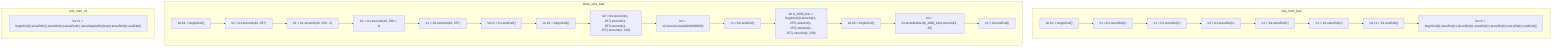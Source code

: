 graph TD
subgraph refs_num_bad
    refs_num_bad_143["let b1 = beginCell()"]
    refs_num_bad_144["b1 = b1.storeRef(c)"]
    refs_num_bad_146["b1 = b1.storeRef(c)"]
    refs_num_bad_148["b1 = b1.storeRef(c)"]
    refs_num_bad_150["b1 = b1.storeRef(c)"]
    refs_num_bad_152["b1 = b1.storeRef(c)"]
    refs_num_bad_154["let c1 = b1.endCell()"]
    refs_num_bad_156["let c2 = beginCell().storeRef(c).storeRef(c).storeRef(c).storeRef(c).storeRef(c).endCell()"]:::exitNode
    refs_num_bad_143 --> refs_num_bad_144
    refs_num_bad_144 --> refs_num_bad_146
    refs_num_bad_146 --> refs_num_bad_148
    refs_num_bad_148 --> refs_num_bad_150
    refs_num_bad_150 --> refs_num_bad_152
    refs_num_bad_152 --> refs_num_bad_154
    refs_num_bad_154 --> refs_num_bad_156
end
subgraph store_size_bad
    store_size_bad_158["let b1 = beginCell()"]
    store_size_bad_159["b1 = b1.storeInt(42, 257)"]
    store_size_bad_161["b1 = b1.storeInt(42, 259 - 2)"]
    store_size_bad_163["b1 = b1.storeInt(42, 256 + 1)"]
    store_size_bad_165["b1 = b1.storeInt(42, 257)"]
    store_size_bad_167["let c1 = b1.endCell()"]
    store_size_bad_169["let b2 = beginCell()"]
    store_size_bad_171["b2 = b2.storeInt(1, 257).storeInt(1, 257).storeInt(1, 257).storeInt(1, 210)"]
    store_size_bad_173["b2 = b2.storeCoins(40000000000)"]
    store_size_bad_175["c1 = b2.endCell()"]
    store_size_bad_177["let b_1000_bits = beginCell().storeInt(1, 257).storeInt(1, 257).storeInt(1, 257).storeInt(1, 229)"]
    store_size_bad_179["let b3 = beginCell()"]
    store_size_bad_181["b3 = b3.storeBuilder(b_1000_bits).storeInt(1, 25)"]
    store_size_bad_183["c1 = b3.endCell()"]:::exitNode
    store_size_bad_158 --> store_size_bad_159
    store_size_bad_159 --> store_size_bad_161
    store_size_bad_161 --> store_size_bad_163
    store_size_bad_163 --> store_size_bad_165
    store_size_bad_165 --> store_size_bad_167
    store_size_bad_167 --> store_size_bad_169
    store_size_bad_169 --> store_size_bad_171
    store_size_bad_171 --> store_size_bad_173
    store_size_bad_173 --> store_size_bad_175
    store_size_bad_175 --> store_size_bad_177
    store_size_bad_177 --> store_size_bad_179
    store_size_bad_179 --> store_size_bad_181
    store_size_bad_181 --> store_size_bad_183
end
subgraph refs_num_ok
    refs_num_ok_185["let c1 = beginCell().storeRef(c).storeRef(c).storeRef(c).storeMaybeRef(copt).storeRef(c).endCell()"]:::exitNode
end